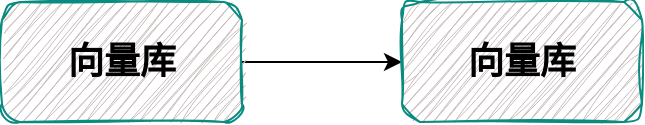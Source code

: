 <mxfile version="24.7.14">
  <diagram name="第 1 页" id="5cxsDLkVwA8R4ArF3v7Y">
    <mxGraphModel dx="1426" dy="764" grid="1" gridSize="10" guides="1" tooltips="1" connect="1" arrows="1" fold="1" page="1" pageScale="1" pageWidth="1654" pageHeight="2336" background="#ffffff" math="0" shadow="0">
      <root>
        <mxCell id="0" />
        <mxCell id="1" parent="0" />
        <mxCell id="HjrUG4rNDXJOUZNBJcvf-2" value="" style="edgeStyle=orthogonalEdgeStyle;rounded=0;orthogonalLoop=1;jettySize=auto;html=1;" edge="1" parent="1" source="atON-mvhlAGjWhcDLdGg-1" target="HjrUG4rNDXJOUZNBJcvf-1">
          <mxGeometry relative="1" as="geometry" />
        </mxCell>
        <mxCell id="atON-mvhlAGjWhcDLdGg-1" value="向量库" style="rounded=1;whiteSpace=wrap;html=1;fillColor=#c9bbbb;strokeColor=#098b80;fillStyle=auto;shadow=0;fontStyle=1;fontSize=18;glass=0;sketch=1;curveFitting=1;jiggle=2;" parent="1" vertex="1">
          <mxGeometry x="580" y="300" width="120" height="60" as="geometry" />
        </mxCell>
        <mxCell id="HjrUG4rNDXJOUZNBJcvf-1" value="向量库" style="rounded=1;whiteSpace=wrap;html=1;fillColor=#c9bbbb;strokeColor=#098b80;fillStyle=auto;shadow=0;fontStyle=1;fontSize=18;glass=0;sketch=1;curveFitting=1;jiggle=2;" vertex="1" parent="1">
          <mxGeometry x="780" y="300" width="120" height="60" as="geometry" />
        </mxCell>
      </root>
    </mxGraphModel>
  </diagram>
</mxfile>
